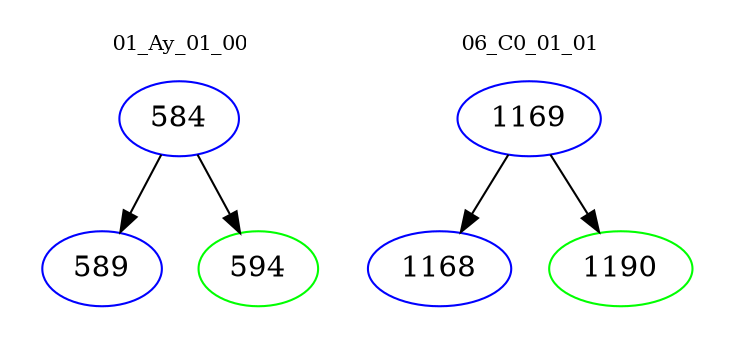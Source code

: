digraph{
subgraph cluster_0 {
color = white
label = "01_Ay_01_00";
fontsize=10;
T0_584 [label="584", color="blue"]
T0_584 -> T0_589 [color="black"]
T0_589 [label="589", color="blue"]
T0_584 -> T0_594 [color="black"]
T0_594 [label="594", color="green"]
}
subgraph cluster_1 {
color = white
label = "06_C0_01_01";
fontsize=10;
T1_1169 [label="1169", color="blue"]
T1_1169 -> T1_1168 [color="black"]
T1_1168 [label="1168", color="blue"]
T1_1169 -> T1_1190 [color="black"]
T1_1190 [label="1190", color="green"]
}
}
